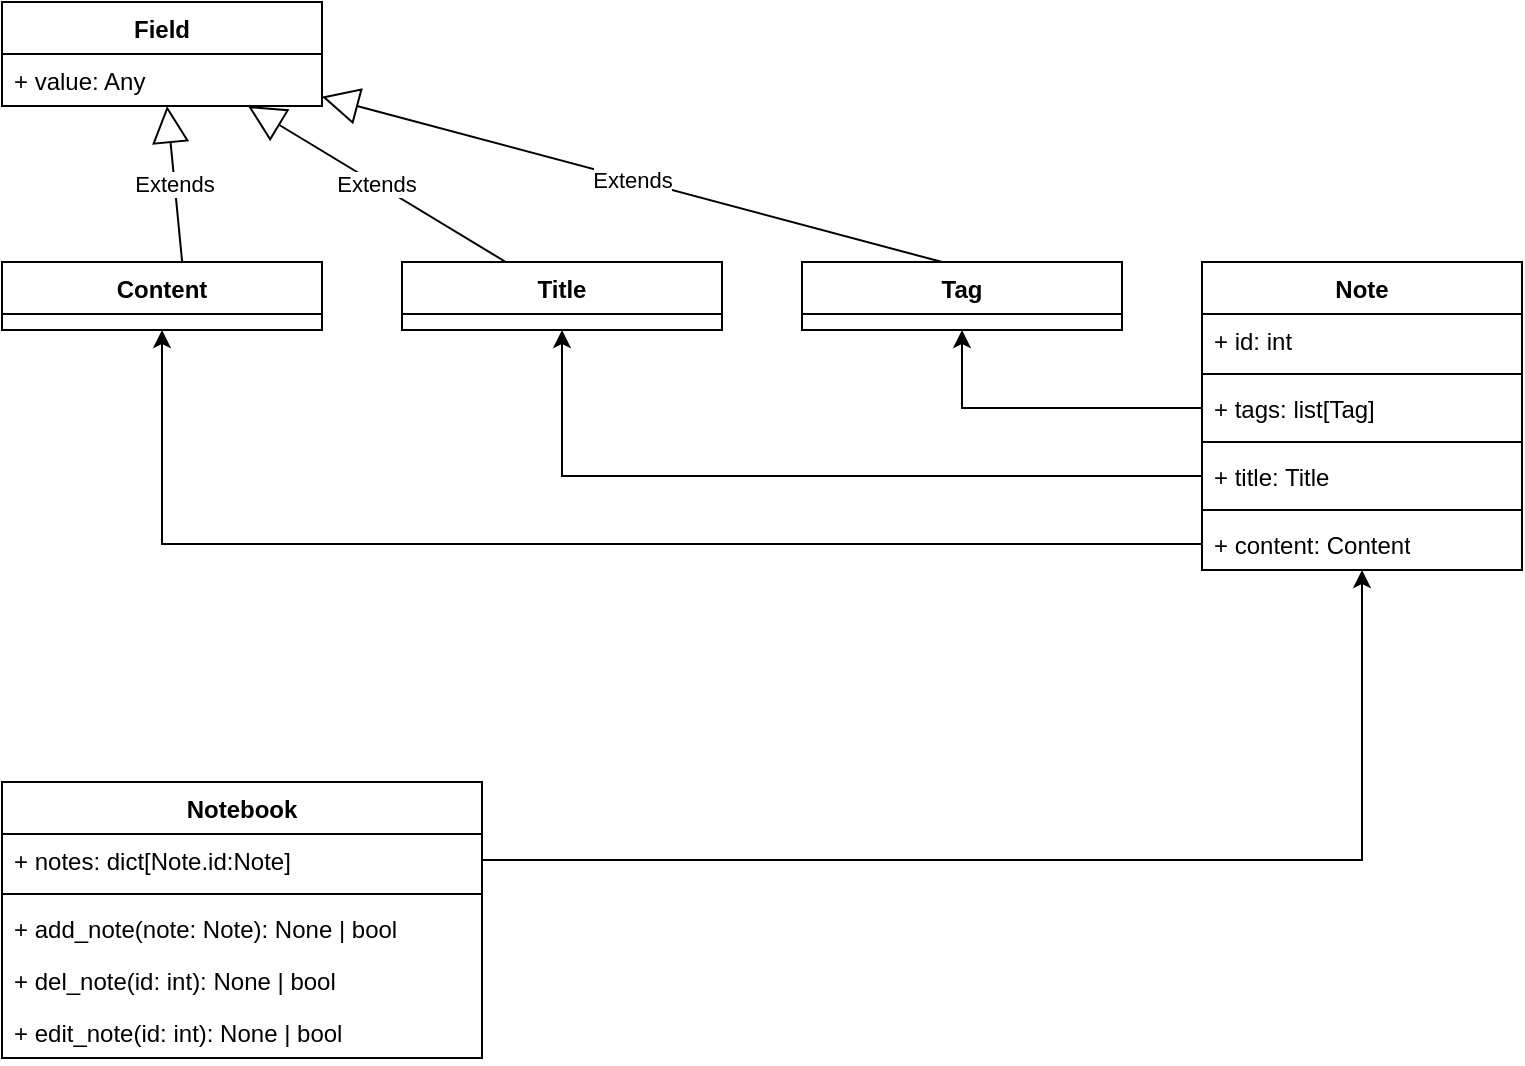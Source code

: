 <mxfile version="21.0.7" type="github">
  <diagram name="Page-1" id="e7e014a7-5840-1c2e-5031-d8a46d1fe8dd">
    <mxGraphModel dx="1434" dy="762" grid="1" gridSize="10" guides="1" tooltips="1" connect="1" arrows="1" fold="1" page="1" pageScale="1" pageWidth="1169" pageHeight="826" background="none" math="0" shadow="0">
      <root>
        <mxCell id="0" />
        <mxCell id="1" parent="0" />
        <mxCell id="VGOBlKjqHN4MHqmhBKWz-45" value="Note" style="swimlane;fontStyle=1;align=center;verticalAlign=top;childLayout=stackLayout;horizontal=1;startSize=26;horizontalStack=0;resizeParent=1;resizeParentMax=0;resizeLast=0;collapsible=1;marginBottom=0;whiteSpace=wrap;html=1;" vertex="1" parent="1">
          <mxGeometry x="640" y="140" width="160" height="154" as="geometry">
            <mxRectangle x="810" y="327" width="70" height="30" as="alternateBounds" />
          </mxGeometry>
        </mxCell>
        <mxCell id="VGOBlKjqHN4MHqmhBKWz-78" value="&lt;div&gt;+ id: int&lt;br&gt;&lt;/div&gt;" style="text;strokeColor=none;fillColor=none;align=left;verticalAlign=top;spacingLeft=4;spacingRight=4;overflow=hidden;rotatable=0;points=[[0,0.5],[1,0.5]];portConstraint=eastwest;whiteSpace=wrap;html=1;" vertex="1" parent="VGOBlKjqHN4MHqmhBKWz-45">
          <mxGeometry y="26" width="160" height="26" as="geometry" />
        </mxCell>
        <mxCell id="VGOBlKjqHN4MHqmhBKWz-79" value="" style="line;strokeWidth=1;fillColor=none;align=left;verticalAlign=middle;spacingTop=-1;spacingLeft=3;spacingRight=3;rotatable=0;labelPosition=right;points=[];portConstraint=eastwest;strokeColor=inherit;" vertex="1" parent="VGOBlKjqHN4MHqmhBKWz-45">
          <mxGeometry y="52" width="160" height="8" as="geometry" />
        </mxCell>
        <mxCell id="VGOBlKjqHN4MHqmhBKWz-46" value="&lt;div&gt;+ tags: list[Tag]&lt;/div&gt;" style="text;strokeColor=none;fillColor=none;align=left;verticalAlign=top;spacingLeft=4;spacingRight=4;overflow=hidden;rotatable=0;points=[[0,0.5],[1,0.5]];portConstraint=eastwest;whiteSpace=wrap;html=1;" vertex="1" parent="VGOBlKjqHN4MHqmhBKWz-45">
          <mxGeometry y="60" width="160" height="26" as="geometry" />
        </mxCell>
        <mxCell id="VGOBlKjqHN4MHqmhBKWz-47" value="" style="line;strokeWidth=1;fillColor=none;align=left;verticalAlign=middle;spacingTop=-1;spacingLeft=3;spacingRight=3;rotatable=0;labelPosition=right;points=[];portConstraint=eastwest;strokeColor=inherit;" vertex="1" parent="VGOBlKjqHN4MHqmhBKWz-45">
          <mxGeometry y="86" width="160" height="8" as="geometry" />
        </mxCell>
        <mxCell id="VGOBlKjqHN4MHqmhBKWz-70" value="&lt;div&gt;+ title: Title&lt;/div&gt;" style="text;strokeColor=none;fillColor=none;align=left;verticalAlign=top;spacingLeft=4;spacingRight=4;overflow=hidden;rotatable=0;points=[[0,0.5],[1,0.5]];portConstraint=eastwest;whiteSpace=wrap;html=1;" vertex="1" parent="VGOBlKjqHN4MHqmhBKWz-45">
          <mxGeometry y="94" width="160" height="26" as="geometry" />
        </mxCell>
        <mxCell id="VGOBlKjqHN4MHqmhBKWz-72" value="" style="line;strokeWidth=1;fillColor=none;align=left;verticalAlign=middle;spacingTop=-1;spacingLeft=3;spacingRight=3;rotatable=0;labelPosition=right;points=[];portConstraint=eastwest;strokeColor=inherit;" vertex="1" parent="VGOBlKjqHN4MHqmhBKWz-45">
          <mxGeometry y="120" width="160" height="8" as="geometry" />
        </mxCell>
        <mxCell id="VGOBlKjqHN4MHqmhBKWz-71" value="&lt;div&gt;+ content: Content&lt;br&gt;&lt;/div&gt;" style="text;strokeColor=none;fillColor=none;align=left;verticalAlign=top;spacingLeft=4;spacingRight=4;overflow=hidden;rotatable=0;points=[[0,0.5],[1,0.5]];portConstraint=eastwest;whiteSpace=wrap;html=1;" vertex="1" parent="VGOBlKjqHN4MHqmhBKWz-45">
          <mxGeometry y="128" width="160" height="26" as="geometry" />
        </mxCell>
        <mxCell id="VGOBlKjqHN4MHqmhBKWz-49" value="&lt;div&gt;Notebook&lt;/div&gt;" style="swimlane;fontStyle=1;align=center;verticalAlign=top;childLayout=stackLayout;horizontal=1;startSize=26;horizontalStack=0;resizeParent=1;resizeParentMax=0;resizeLast=0;collapsible=1;marginBottom=0;whiteSpace=wrap;html=1;" vertex="1" parent="1">
          <mxGeometry x="40" y="400" width="240" height="138" as="geometry" />
        </mxCell>
        <mxCell id="VGOBlKjqHN4MHqmhBKWz-50" value="+ notes: dict[Note.id:Note]" style="text;strokeColor=none;fillColor=none;align=left;verticalAlign=top;spacingLeft=4;spacingRight=4;overflow=hidden;rotatable=0;points=[[0,0.5],[1,0.5]];portConstraint=eastwest;whiteSpace=wrap;html=1;" vertex="1" parent="VGOBlKjqHN4MHqmhBKWz-49">
          <mxGeometry y="26" width="240" height="26" as="geometry" />
        </mxCell>
        <mxCell id="VGOBlKjqHN4MHqmhBKWz-51" value="" style="line;strokeWidth=1;fillColor=none;align=left;verticalAlign=middle;spacingTop=-1;spacingLeft=3;spacingRight=3;rotatable=0;labelPosition=right;points=[];portConstraint=eastwest;strokeColor=inherit;" vertex="1" parent="VGOBlKjqHN4MHqmhBKWz-49">
          <mxGeometry y="52" width="240" height="8" as="geometry" />
        </mxCell>
        <mxCell id="VGOBlKjqHN4MHqmhBKWz-87" value="+ add_note(note: Note): None | bool" style="text;strokeColor=none;fillColor=none;align=left;verticalAlign=top;spacingLeft=4;spacingRight=4;overflow=hidden;rotatable=0;points=[[0,0.5],[1,0.5]];portConstraint=eastwest;whiteSpace=wrap;html=1;" vertex="1" parent="VGOBlKjqHN4MHqmhBKWz-49">
          <mxGeometry y="60" width="240" height="26" as="geometry" />
        </mxCell>
        <mxCell id="VGOBlKjqHN4MHqmhBKWz-88" value="+ del_note(id: int): None | bool" style="text;strokeColor=none;fillColor=none;align=left;verticalAlign=top;spacingLeft=4;spacingRight=4;overflow=hidden;rotatable=0;points=[[0,0.5],[1,0.5]];portConstraint=eastwest;whiteSpace=wrap;html=1;" vertex="1" parent="VGOBlKjqHN4MHqmhBKWz-49">
          <mxGeometry y="86" width="240" height="26" as="geometry" />
        </mxCell>
        <mxCell id="VGOBlKjqHN4MHqmhBKWz-52" value="+ edit_note(id: int): None | bool" style="text;strokeColor=none;fillColor=none;align=left;verticalAlign=top;spacingLeft=4;spacingRight=4;overflow=hidden;rotatable=0;points=[[0,0.5],[1,0.5]];portConstraint=eastwest;whiteSpace=wrap;html=1;" vertex="1" parent="VGOBlKjqHN4MHqmhBKWz-49">
          <mxGeometry y="112" width="240" height="26" as="geometry" />
        </mxCell>
        <mxCell id="VGOBlKjqHN4MHqmhBKWz-53" value="Tag" style="swimlane;fontStyle=1;align=center;verticalAlign=top;childLayout=stackLayout;horizontal=1;startSize=26;horizontalStack=0;resizeParent=1;resizeParentMax=0;resizeLast=0;collapsible=1;marginBottom=0;whiteSpace=wrap;html=1;" vertex="1" parent="1">
          <mxGeometry x="440" y="140" width="160" height="34" as="geometry" />
        </mxCell>
        <mxCell id="VGOBlKjqHN4MHqmhBKWz-57" value="Field" style="swimlane;fontStyle=1;align=center;verticalAlign=top;childLayout=stackLayout;horizontal=1;startSize=26;horizontalStack=0;resizeParent=1;resizeParentMax=0;resizeLast=0;collapsible=1;marginBottom=0;whiteSpace=wrap;html=1;" vertex="1" parent="1">
          <mxGeometry x="40" y="10" width="160" height="52" as="geometry" />
        </mxCell>
        <mxCell id="VGOBlKjqHN4MHqmhBKWz-58" value="+ value: Any" style="text;strokeColor=none;fillColor=none;align=left;verticalAlign=top;spacingLeft=4;spacingRight=4;overflow=hidden;rotatable=0;points=[[0,0.5],[1,0.5]];portConstraint=eastwest;whiteSpace=wrap;html=1;" vertex="1" parent="VGOBlKjqHN4MHqmhBKWz-57">
          <mxGeometry y="26" width="160" height="26" as="geometry" />
        </mxCell>
        <mxCell id="VGOBlKjqHN4MHqmhBKWz-61" value="Title" style="swimlane;fontStyle=1;align=center;verticalAlign=top;childLayout=stackLayout;horizontal=1;startSize=26;horizontalStack=0;resizeParent=1;resizeParentMax=0;resizeLast=0;collapsible=1;marginBottom=0;whiteSpace=wrap;html=1;" vertex="1" parent="1">
          <mxGeometry x="240" y="140" width="160" height="34" as="geometry" />
        </mxCell>
        <mxCell id="VGOBlKjqHN4MHqmhBKWz-65" value="Extends" style="endArrow=block;endSize=16;endFill=0;html=1;rounded=0;exitX=0.438;exitY=0;exitDx=0;exitDy=0;exitPerimeter=0;" edge="1" parent="1" source="VGOBlKjqHN4MHqmhBKWz-53" target="VGOBlKjqHN4MHqmhBKWz-57">
          <mxGeometry width="160" relative="1" as="geometry">
            <mxPoint x="500" y="400" as="sourcePoint" />
            <mxPoint x="660" y="400" as="targetPoint" />
          </mxGeometry>
        </mxCell>
        <mxCell id="VGOBlKjqHN4MHqmhBKWz-66" value="Extends" style="endArrow=block;endSize=16;endFill=0;html=1;rounded=0;" edge="1" parent="1" source="VGOBlKjqHN4MHqmhBKWz-61" target="VGOBlKjqHN4MHqmhBKWz-57">
          <mxGeometry width="160" relative="1" as="geometry">
            <mxPoint x="370" y="340" as="sourcePoint" />
            <mxPoint x="250" y="220" as="targetPoint" />
          </mxGeometry>
        </mxCell>
        <mxCell id="VGOBlKjqHN4MHqmhBKWz-67" value="&lt;div&gt;Content&lt;/div&gt;" style="swimlane;fontStyle=1;align=center;verticalAlign=top;childLayout=stackLayout;horizontal=1;startSize=26;horizontalStack=0;resizeParent=1;resizeParentMax=0;resizeLast=0;collapsible=1;marginBottom=0;whiteSpace=wrap;html=1;" vertex="1" parent="1">
          <mxGeometry x="40" y="140" width="160" height="34" as="geometry" />
        </mxCell>
        <mxCell id="VGOBlKjqHN4MHqmhBKWz-68" value="Extends" style="endArrow=block;endSize=16;endFill=0;html=1;rounded=0;exitX=0.563;exitY=0;exitDx=0;exitDy=0;exitPerimeter=0;" edge="1" parent="1" source="VGOBlKjqHN4MHqmhBKWz-67" target="VGOBlKjqHN4MHqmhBKWz-57">
          <mxGeometry width="160" relative="1" as="geometry">
            <mxPoint x="780" y="98" as="sourcePoint" />
            <mxPoint x="780" y="20" as="targetPoint" />
          </mxGeometry>
        </mxCell>
        <mxCell id="VGOBlKjqHN4MHqmhBKWz-69" style="edgeStyle=orthogonalEdgeStyle;rounded=0;orthogonalLoop=1;jettySize=auto;html=1;exitX=0;exitY=0.5;exitDx=0;exitDy=0;anchorPointDirection=1;" edge="1" parent="1" source="VGOBlKjqHN4MHqmhBKWz-46" target="VGOBlKjqHN4MHqmhBKWz-53">
          <mxGeometry relative="1" as="geometry">
            <mxPoint x="560" y="170" as="targetPoint" />
          </mxGeometry>
        </mxCell>
        <mxCell id="VGOBlKjqHN4MHqmhBKWz-73" style="edgeStyle=orthogonalEdgeStyle;rounded=0;orthogonalLoop=1;jettySize=auto;html=1;exitX=0;exitY=0.5;exitDx=0;exitDy=0;" edge="1" parent="1" source="VGOBlKjqHN4MHqmhBKWz-70" target="VGOBlKjqHN4MHqmhBKWz-61">
          <mxGeometry relative="1" as="geometry" />
        </mxCell>
        <mxCell id="VGOBlKjqHN4MHqmhBKWz-76" style="edgeStyle=orthogonalEdgeStyle;rounded=0;orthogonalLoop=1;jettySize=auto;html=1;exitX=0;exitY=0.5;exitDx=0;exitDy=0;" edge="1" parent="1" source="VGOBlKjqHN4MHqmhBKWz-71" target="VGOBlKjqHN4MHqmhBKWz-67">
          <mxGeometry relative="1" as="geometry" />
        </mxCell>
        <mxCell id="VGOBlKjqHN4MHqmhBKWz-86" style="edgeStyle=orthogonalEdgeStyle;rounded=0;orthogonalLoop=1;jettySize=auto;html=1;exitX=1;exitY=0.5;exitDx=0;exitDy=0;" edge="1" parent="1" source="VGOBlKjqHN4MHqmhBKWz-50" target="VGOBlKjqHN4MHqmhBKWz-45">
          <mxGeometry relative="1" as="geometry" />
        </mxCell>
      </root>
    </mxGraphModel>
  </diagram>
</mxfile>

